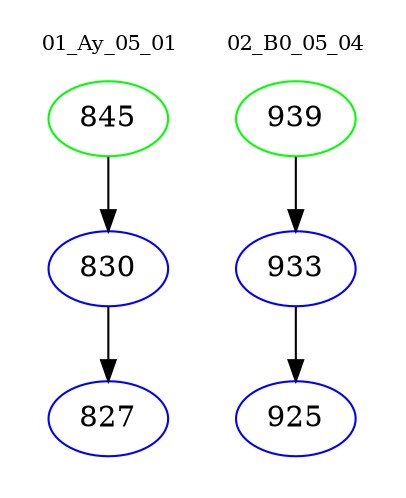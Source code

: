 digraph{
subgraph cluster_0 {
color = white
label = "01_Ay_05_01";
fontsize=10;
T0_845 [label="845", color="green"]
T0_845 -> T0_830 [color="black"]
T0_830 [label="830", color="blue"]
T0_830 -> T0_827 [color="black"]
T0_827 [label="827", color="blue"]
}
subgraph cluster_1 {
color = white
label = "02_B0_05_04";
fontsize=10;
T1_939 [label="939", color="green"]
T1_939 -> T1_933 [color="black"]
T1_933 [label="933", color="blue"]
T1_933 -> T1_925 [color="black"]
T1_925 [label="925", color="blue"]
}
}
